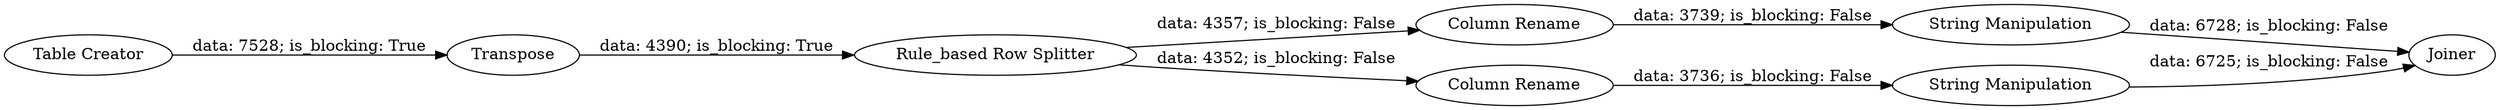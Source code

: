 digraph {
	"7813754743633588425_10" [label="Column Rename"]
	"7813754743633588425_6" [label="String Manipulation"]
	"7813754743633588425_5" [label="Rule_based Row Splitter"]
	"7813754743633588425_3" [label=Transpose]
	"7813754743633588425_9" [label="Column Rename"]
	"7813754743633588425_7" [label="String Manipulation"]
	"7813754743633588425_8" [label=Joiner]
	"7813754743633588425_1" [label="Table Creator"]
	"7813754743633588425_6" -> "7813754743633588425_8" [label="data: 6725; is_blocking: False"]
	"7813754743633588425_5" -> "7813754743633588425_10" [label="data: 4357; is_blocking: False"]
	"7813754743633588425_7" -> "7813754743633588425_8" [label="data: 6728; is_blocking: False"]
	"7813754743633588425_10" -> "7813754743633588425_7" [label="data: 3739; is_blocking: False"]
	"7813754743633588425_1" -> "7813754743633588425_3" [label="data: 7528; is_blocking: True"]
	"7813754743633588425_9" -> "7813754743633588425_6" [label="data: 3736; is_blocking: False"]
	"7813754743633588425_5" -> "7813754743633588425_9" [label="data: 4352; is_blocking: False"]
	"7813754743633588425_3" -> "7813754743633588425_5" [label="data: 4390; is_blocking: True"]
	rankdir=LR
}
